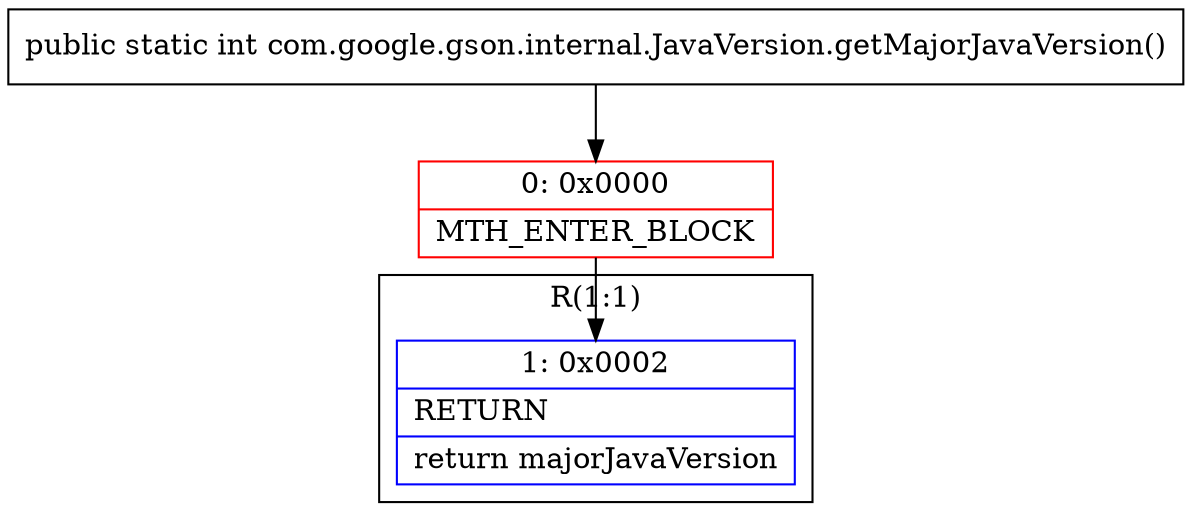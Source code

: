 digraph "CFG forcom.google.gson.internal.JavaVersion.getMajorJavaVersion()I" {
subgraph cluster_Region_1127885882 {
label = "R(1:1)";
node [shape=record,color=blue];
Node_1 [shape=record,label="{1\:\ 0x0002|RETURN\l|return majorJavaVersion\l}"];
}
Node_0 [shape=record,color=red,label="{0\:\ 0x0000|MTH_ENTER_BLOCK\l}"];
MethodNode[shape=record,label="{public static int com.google.gson.internal.JavaVersion.getMajorJavaVersion() }"];
MethodNode -> Node_0;
Node_0 -> Node_1;
}

